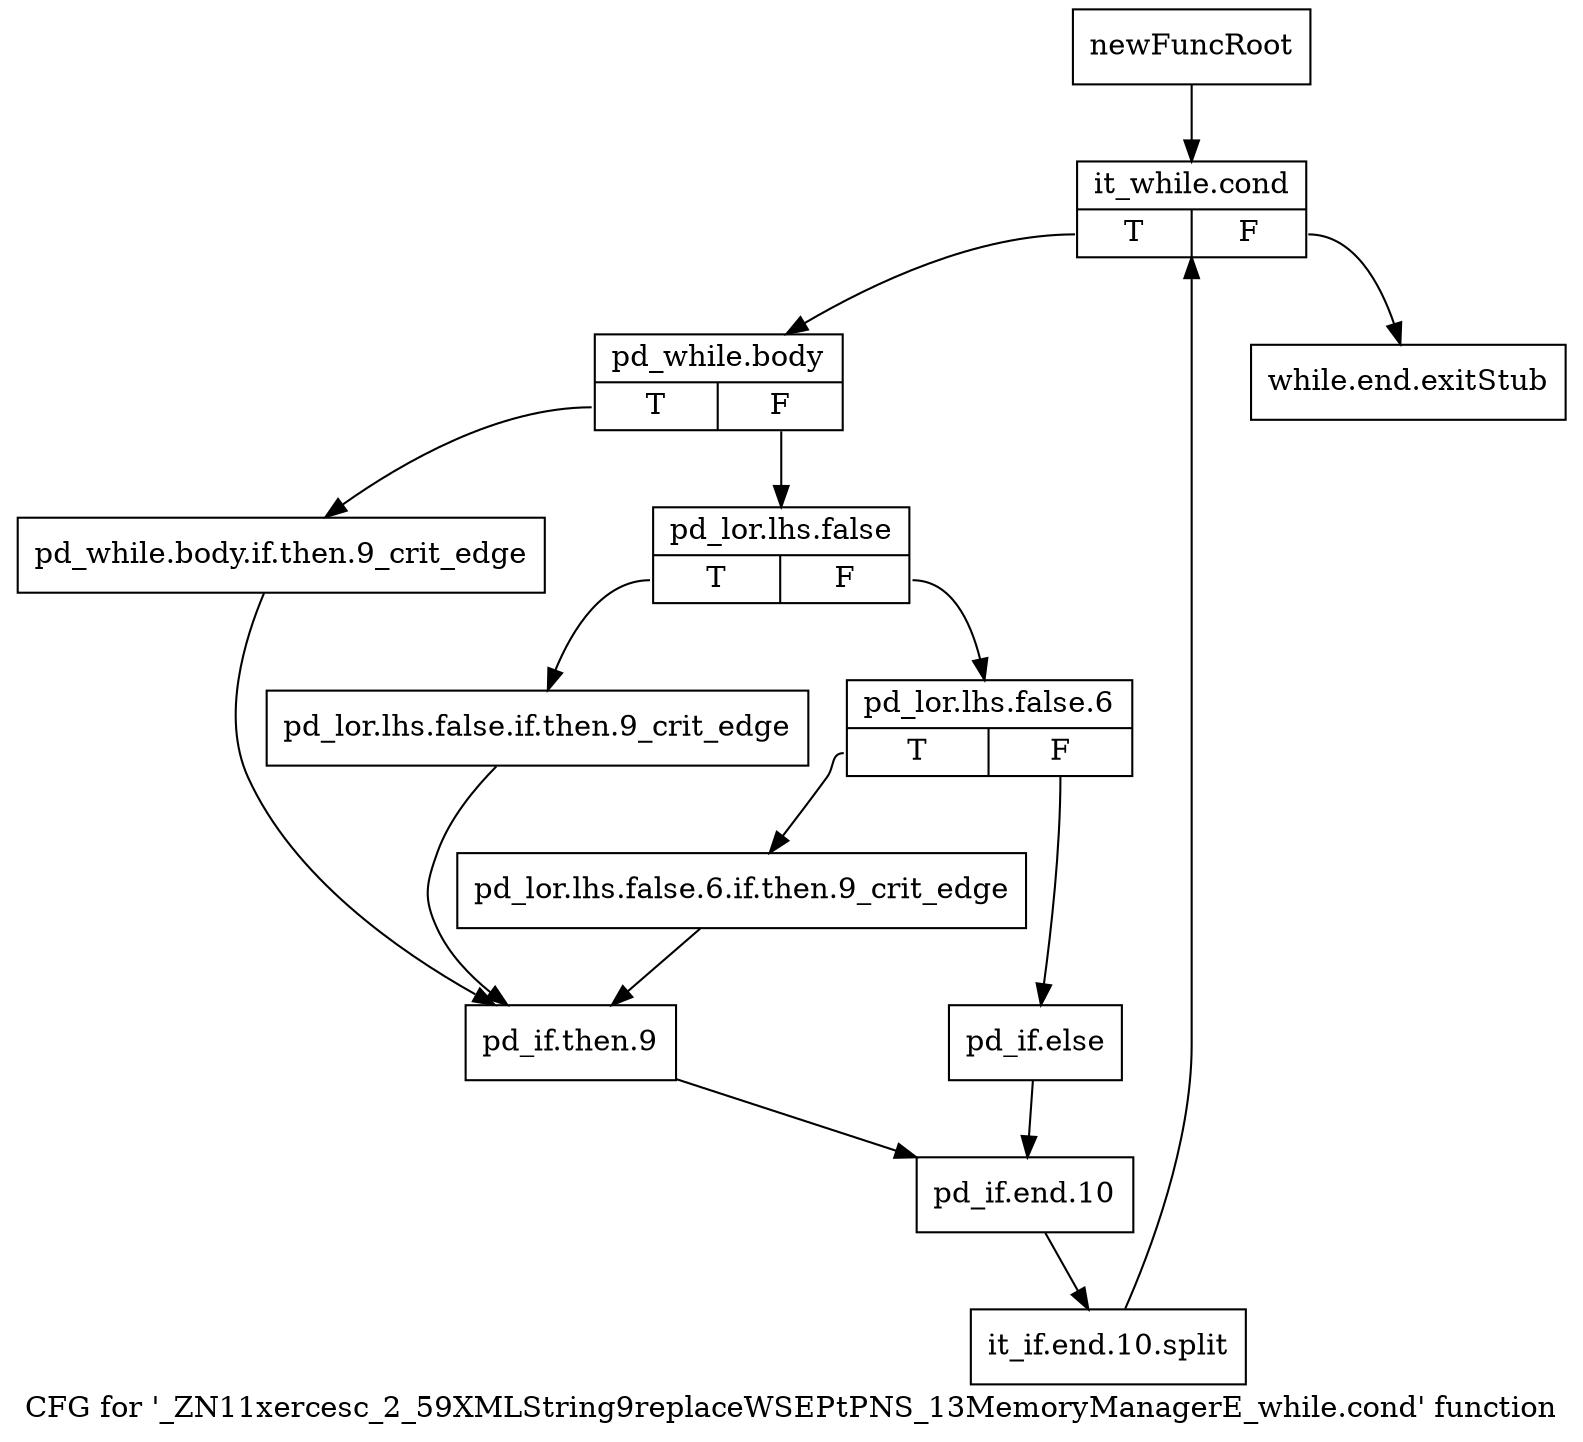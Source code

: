 digraph "CFG for '_ZN11xercesc_2_59XMLString9replaceWSEPtPNS_13MemoryManagerE_while.cond' function" {
	label="CFG for '_ZN11xercesc_2_59XMLString9replaceWSEPtPNS_13MemoryManagerE_while.cond' function";

	Node0x9b737a0 [shape=record,label="{newFuncRoot}"];
	Node0x9b737a0 -> Node0x9b73840;
	Node0x9b737f0 [shape=record,label="{while.end.exitStub}"];
	Node0x9b73840 [shape=record,label="{it_while.cond|{<s0>T|<s1>F}}"];
	Node0x9b73840:s0 -> Node0x9b73890;
	Node0x9b73840:s1 -> Node0x9b737f0;
	Node0x9b73890 [shape=record,label="{pd_while.body|{<s0>T|<s1>F}}"];
	Node0x9b73890:s0 -> Node0x9b73a70;
	Node0x9b73890:s1 -> Node0x9b738e0;
	Node0x9b738e0 [shape=record,label="{pd_lor.lhs.false|{<s0>T|<s1>F}}"];
	Node0x9b738e0:s0 -> Node0x9b73a20;
	Node0x9b738e0:s1 -> Node0x9b73930;
	Node0x9b73930 [shape=record,label="{pd_lor.lhs.false.6|{<s0>T|<s1>F}}"];
	Node0x9b73930:s0 -> Node0x9b739d0;
	Node0x9b73930:s1 -> Node0x9b73980;
	Node0x9b73980 [shape=record,label="{pd_if.else}"];
	Node0x9b73980 -> Node0x9b73b10;
	Node0x9b739d0 [shape=record,label="{pd_lor.lhs.false.6.if.then.9_crit_edge}"];
	Node0x9b739d0 -> Node0x9b73ac0;
	Node0x9b73a20 [shape=record,label="{pd_lor.lhs.false.if.then.9_crit_edge}"];
	Node0x9b73a20 -> Node0x9b73ac0;
	Node0x9b73a70 [shape=record,label="{pd_while.body.if.then.9_crit_edge}"];
	Node0x9b73a70 -> Node0x9b73ac0;
	Node0x9b73ac0 [shape=record,label="{pd_if.then.9}"];
	Node0x9b73ac0 -> Node0x9b73b10;
	Node0x9b73b10 [shape=record,label="{pd_if.end.10}"];
	Node0x9b73b10 -> Node0xcf5ed90;
	Node0xcf5ed90 [shape=record,label="{it_if.end.10.split}"];
	Node0xcf5ed90 -> Node0x9b73840;
}
